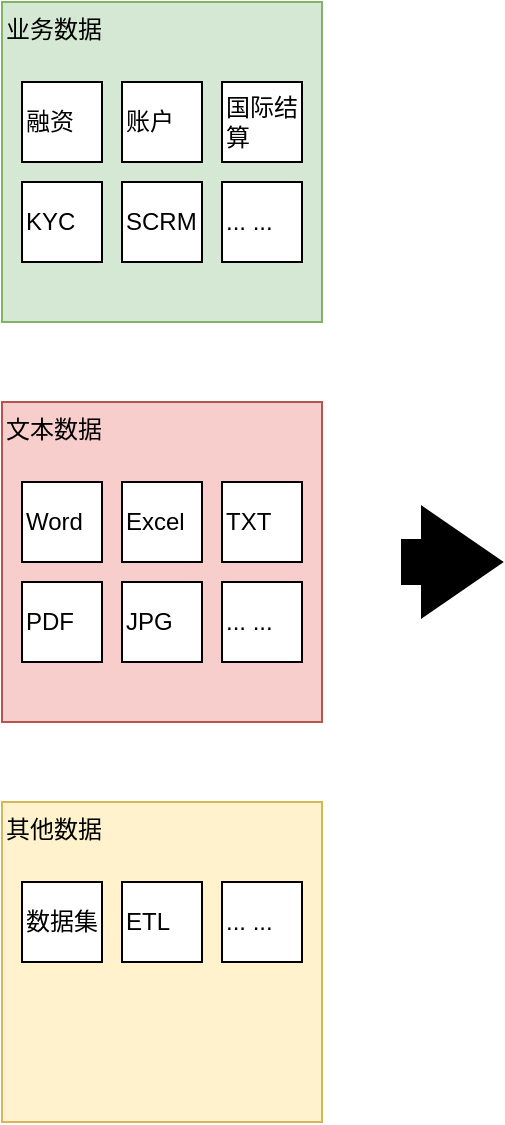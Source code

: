 <mxfile version="21.6.2" type="github">
  <diagram name="第 1 页" id="bzSTp0hu7ScCsiOYJfGb">
    <mxGraphModel dx="1195" dy="619" grid="1" gridSize="10" guides="1" tooltips="1" connect="1" arrows="1" fold="1" page="1" pageScale="1" pageWidth="827" pageHeight="1169" math="0" shadow="0">
      <root>
        <mxCell id="0" />
        <mxCell id="1" parent="0" />
        <mxCell id="cIi6qRAgpGbRA1p_nFkp-1" value="业务数据" style="rounded=0;whiteSpace=wrap;html=1;horizontal=1;align=left;verticalAlign=top;fillColor=#d5e8d4;strokeColor=#82b366;" vertex="1" diagramName="Rectangle" diagramCategory="general" parent="1">
          <mxGeometry x="40" y="40" width="160" height="160" as="geometry" />
        </mxCell>
        <mxCell id="cIi6qRAgpGbRA1p_nFkp-2" value="融资" style="rounded=0;whiteSpace=wrap;html=1;align=left;" vertex="1" diagramName="Rectangle" diagramCategory="general" parent="1">
          <mxGeometry x="50" y="80" width="40" height="40" as="geometry" />
        </mxCell>
        <mxCell id="cIi6qRAgpGbRA1p_nFkp-3" value="账户" style="rounded=0;whiteSpace=wrap;html=1;align=left;" vertex="1" diagramName="Rectangle" diagramCategory="general" parent="1">
          <mxGeometry x="100" y="80" width="40" height="40" as="geometry" />
        </mxCell>
        <mxCell id="cIi6qRAgpGbRA1p_nFkp-4" value="国际结算" style="rounded=0;whiteSpace=wrap;html=1;align=left;" vertex="1" diagramName="Rectangle" diagramCategory="general" parent="1">
          <mxGeometry x="150" y="80" width="40" height="40" as="geometry" />
        </mxCell>
        <mxCell id="cIi6qRAgpGbRA1p_nFkp-5" value="KYC" style="rounded=0;whiteSpace=wrap;html=1;align=left;" vertex="1" diagramName="Rectangle" diagramCategory="general" parent="1">
          <mxGeometry x="50" y="130" width="40" height="40" as="geometry" />
        </mxCell>
        <mxCell id="cIi6qRAgpGbRA1p_nFkp-6" value="SCRM" style="rounded=0;whiteSpace=wrap;html=1;align=left;" vertex="1" diagramName="Rectangle" diagramCategory="general" parent="1">
          <mxGeometry x="100" y="130" width="40" height="40" as="geometry" />
        </mxCell>
        <mxCell id="cIi6qRAgpGbRA1p_nFkp-7" value="文本数据" style="rounded=0;whiteSpace=wrap;html=1;horizontal=1;align=left;verticalAlign=top;fillColor=#f8cecc;strokeColor=#b85450;" vertex="1" diagramName="Rectangle" diagramCategory="general" parent="1">
          <mxGeometry x="40" y="240" width="160" height="160" as="geometry" />
        </mxCell>
        <mxCell id="cIi6qRAgpGbRA1p_nFkp-8" value="Word" style="rounded=0;whiteSpace=wrap;html=1;align=left;" vertex="1" diagramName="Rectangle" diagramCategory="general" parent="1">
          <mxGeometry x="50" y="280" width="40" height="40" as="geometry" />
        </mxCell>
        <mxCell id="cIi6qRAgpGbRA1p_nFkp-9" value="Excel" style="rounded=0;whiteSpace=wrap;html=1;align=left;" vertex="1" diagramName="Rectangle" diagramCategory="general" parent="1">
          <mxGeometry x="100" y="280" width="40" height="40" as="geometry" />
        </mxCell>
        <mxCell id="cIi6qRAgpGbRA1p_nFkp-10" value="TXT" style="rounded=0;whiteSpace=wrap;html=1;align=left;" vertex="1" diagramName="Rectangle" diagramCategory="general" parent="1">
          <mxGeometry x="150" y="280" width="40" height="40" as="geometry" />
        </mxCell>
        <mxCell id="cIi6qRAgpGbRA1p_nFkp-11" value="PDF" style="rounded=0;whiteSpace=wrap;html=1;align=left;" vertex="1" diagramName="Rectangle" diagramCategory="general" parent="1">
          <mxGeometry x="50" y="330" width="40" height="40" as="geometry" />
        </mxCell>
        <mxCell id="cIi6qRAgpGbRA1p_nFkp-12" value="JPG" style="rounded=0;whiteSpace=wrap;html=1;align=left;" vertex="1" diagramName="Rectangle" diagramCategory="general" parent="1">
          <mxGeometry x="100" y="330" width="40" height="40" as="geometry" />
        </mxCell>
        <mxCell id="cIi6qRAgpGbRA1p_nFkp-13" value="... ..." style="rounded=0;whiteSpace=wrap;html=1;align=left;" vertex="1" diagramName="Rectangle" diagramCategory="general" parent="1">
          <mxGeometry x="150" y="130" width="40" height="40" as="geometry" />
        </mxCell>
        <mxCell id="cIi6qRAgpGbRA1p_nFkp-14" value="... ..." style="rounded=0;whiteSpace=wrap;html=1;align=left;" vertex="1" diagramName="Rectangle" diagramCategory="general" parent="1">
          <mxGeometry x="150" y="330" width="40" height="40" as="geometry" />
        </mxCell>
        <mxCell id="cIi6qRAgpGbRA1p_nFkp-15" value="其他数据" style="rounded=0;whiteSpace=wrap;html=1;horizontal=1;align=left;verticalAlign=top;fillColor=#fff2cc;strokeColor=#d6b656;" vertex="1" diagramName="Rectangle" diagramCategory="general" parent="1">
          <mxGeometry x="40" y="440" width="160" height="160" as="geometry" />
        </mxCell>
        <mxCell id="cIi6qRAgpGbRA1p_nFkp-16" value="数据集" style="rounded=0;whiteSpace=wrap;html=1;align=left;" vertex="1" diagramName="Rectangle" diagramCategory="general" parent="1">
          <mxGeometry x="50" y="480" width="40" height="40" as="geometry" />
        </mxCell>
        <mxCell id="cIi6qRAgpGbRA1p_nFkp-17" value="ETL" style="rounded=0;whiteSpace=wrap;html=1;align=left;" vertex="1" diagramName="Rectangle" diagramCategory="general" parent="1">
          <mxGeometry x="100" y="480" width="40" height="40" as="geometry" />
        </mxCell>
        <mxCell id="cIi6qRAgpGbRA1p_nFkp-18" value="... ..." style="rounded=0;whiteSpace=wrap;html=1;align=left;" vertex="1" diagramName="Rectangle" diagramCategory="general" parent="1">
          <mxGeometry x="150" y="480" width="40" height="40" as="geometry" />
        </mxCell>
        <mxCell id="cIi6qRAgpGbRA1p_nFkp-19" value="" style="html=1;shadow=0;dashed=0;align=center;verticalAlign=middle;shape=mxgraph.arrows2.arrow;dy=0.6;dx=40;notch=0;fillColor=#000000;" vertex="1" parent="1">
          <mxGeometry x="240" y="292.5" width="50" height="55" as="geometry" />
        </mxCell>
      </root>
    </mxGraphModel>
  </diagram>
</mxfile>
